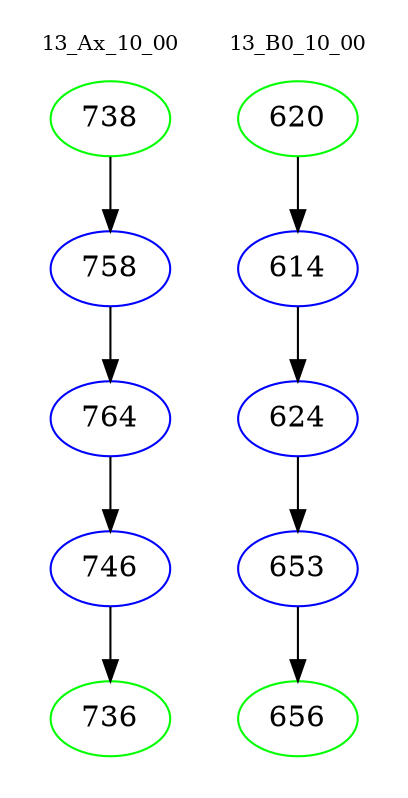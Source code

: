 digraph{
subgraph cluster_0 {
color = white
label = "13_Ax_10_00";
fontsize=10;
T0_738 [label="738", color="green"]
T0_738 -> T0_758 [color="black"]
T0_758 [label="758", color="blue"]
T0_758 -> T0_764 [color="black"]
T0_764 [label="764", color="blue"]
T0_764 -> T0_746 [color="black"]
T0_746 [label="746", color="blue"]
T0_746 -> T0_736 [color="black"]
T0_736 [label="736", color="green"]
}
subgraph cluster_1 {
color = white
label = "13_B0_10_00";
fontsize=10;
T1_620 [label="620", color="green"]
T1_620 -> T1_614 [color="black"]
T1_614 [label="614", color="blue"]
T1_614 -> T1_624 [color="black"]
T1_624 [label="624", color="blue"]
T1_624 -> T1_653 [color="black"]
T1_653 [label="653", color="blue"]
T1_653 -> T1_656 [color="black"]
T1_656 [label="656", color="green"]
}
}
